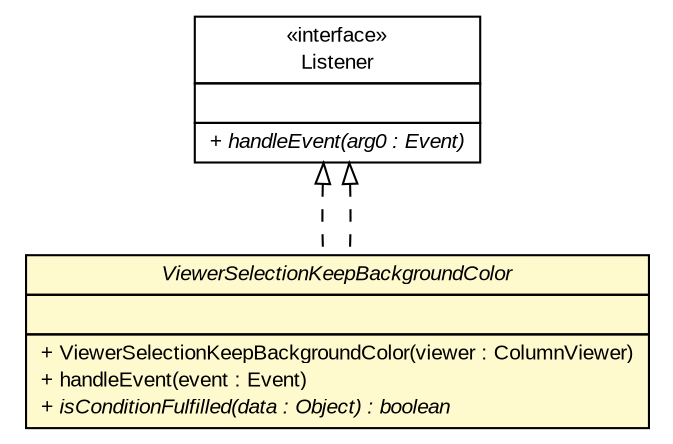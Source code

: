 #!/usr/local/bin/dot
#
# Class diagram 
# Generated by UMLGraph version R5_6-24-gf6e263 (http://www.umlgraph.org/)
#

digraph G {
	edge [fontname="arial",fontsize=10,labelfontname="arial",labelfontsize=10];
	node [fontname="arial",fontsize=10,shape=plaintext];
	nodesep=0.25;
	ranksep=0.5;
	// gov.sandia.cf.parts.listeners.ViewerSelectionKeepBackgroundColor
	c442198 [label=<<table title="gov.sandia.cf.parts.listeners.ViewerSelectionKeepBackgroundColor" border="0" cellborder="1" cellspacing="0" cellpadding="2" port="p" bgcolor="lemonChiffon" href="./ViewerSelectionKeepBackgroundColor.html">
		<tr><td><table border="0" cellspacing="0" cellpadding="1">
<tr><td align="center" balign="center"><font face="arial italic"> ViewerSelectionKeepBackgroundColor </font></td></tr>
		</table></td></tr>
		<tr><td><table border="0" cellspacing="0" cellpadding="1">
<tr><td align="left" balign="left">  </td></tr>
		</table></td></tr>
		<tr><td><table border="0" cellspacing="0" cellpadding="1">
<tr><td align="left" balign="left"> + ViewerSelectionKeepBackgroundColor(viewer : ColumnViewer) </td></tr>
<tr><td align="left" balign="left"> + handleEvent(event : Event) </td></tr>
<tr><td align="left" balign="left"><font face="arial italic" point-size="10.0"> + isConditionFulfilled(data : Object) : boolean </font></td></tr>
		</table></td></tr>
		</table>>, URL="./ViewerSelectionKeepBackgroundColor.html", fontname="arial", fontcolor="black", fontsize=10.0];
	//gov.sandia.cf.parts.listeners.ViewerSelectionKeepBackgroundColor implements org.eclipse.swt.widgets.Listener
	c442430:p -> c442198:p [dir=back,arrowtail=empty,style=dashed];
	//gov.sandia.cf.parts.listeners.ViewerSelectionKeepBackgroundColor implements org.eclipse.swt.widgets.Listener
	c442430:p -> c442198:p [dir=back,arrowtail=empty,style=dashed];
	// org.eclipse.swt.widgets.Listener
	c442430 [label=<<table title="org.eclipse.swt.widgets.Listener" border="0" cellborder="1" cellspacing="0" cellpadding="2" port="p" href="http://java.sun.com/j2se/1.4.2/docs/api/org/eclipse/swt/widgets/Listener.html">
		<tr><td><table border="0" cellspacing="0" cellpadding="1">
<tr><td align="center" balign="center"> &#171;interface&#187; </td></tr>
<tr><td align="center" balign="center"> Listener </td></tr>
		</table></td></tr>
		<tr><td><table border="0" cellspacing="0" cellpadding="1">
<tr><td align="left" balign="left">  </td></tr>
		</table></td></tr>
		<tr><td><table border="0" cellspacing="0" cellpadding="1">
<tr><td align="left" balign="left"><font face="arial italic" point-size="10.0"> + handleEvent(arg0 : Event) </font></td></tr>
		</table></td></tr>
		</table>>, URL="http://java.sun.com/j2se/1.4.2/docs/api/org/eclipse/swt/widgets/Listener.html", fontname="arial", fontcolor="black", fontsize=10.0];
}

